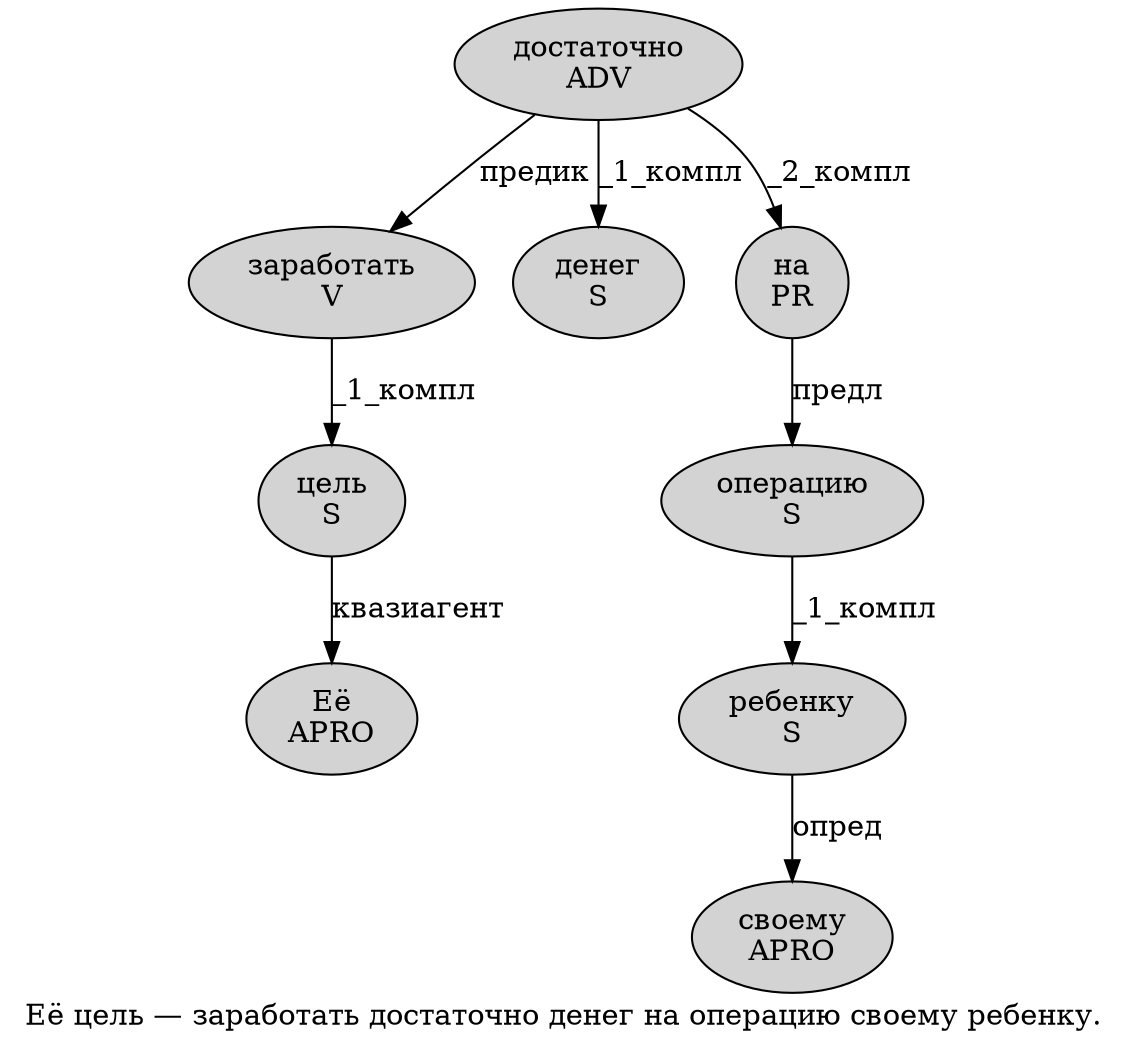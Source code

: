 digraph SENTENCE_1806 {
	graph [label="Её цель — заработать достаточно денег на операцию своему ребенку."]
	node [style=filled]
		0 [label="Её
APRO" color="" fillcolor=lightgray penwidth=1 shape=ellipse]
		1 [label="цель
S" color="" fillcolor=lightgray penwidth=1 shape=ellipse]
		3 [label="заработать
V" color="" fillcolor=lightgray penwidth=1 shape=ellipse]
		4 [label="достаточно
ADV" color="" fillcolor=lightgray penwidth=1 shape=ellipse]
		5 [label="денег
S" color="" fillcolor=lightgray penwidth=1 shape=ellipse]
		6 [label="на
PR" color="" fillcolor=lightgray penwidth=1 shape=ellipse]
		7 [label="операцию
S" color="" fillcolor=lightgray penwidth=1 shape=ellipse]
		8 [label="своему
APRO" color="" fillcolor=lightgray penwidth=1 shape=ellipse]
		9 [label="ребенку
S" color="" fillcolor=lightgray penwidth=1 shape=ellipse]
			3 -> 1 [label="_1_компл"]
			4 -> 3 [label="предик"]
			4 -> 5 [label="_1_компл"]
			4 -> 6 [label="_2_компл"]
			1 -> 0 [label="квазиагент"]
			6 -> 7 [label="предл"]
			9 -> 8 [label="опред"]
			7 -> 9 [label="_1_компл"]
}